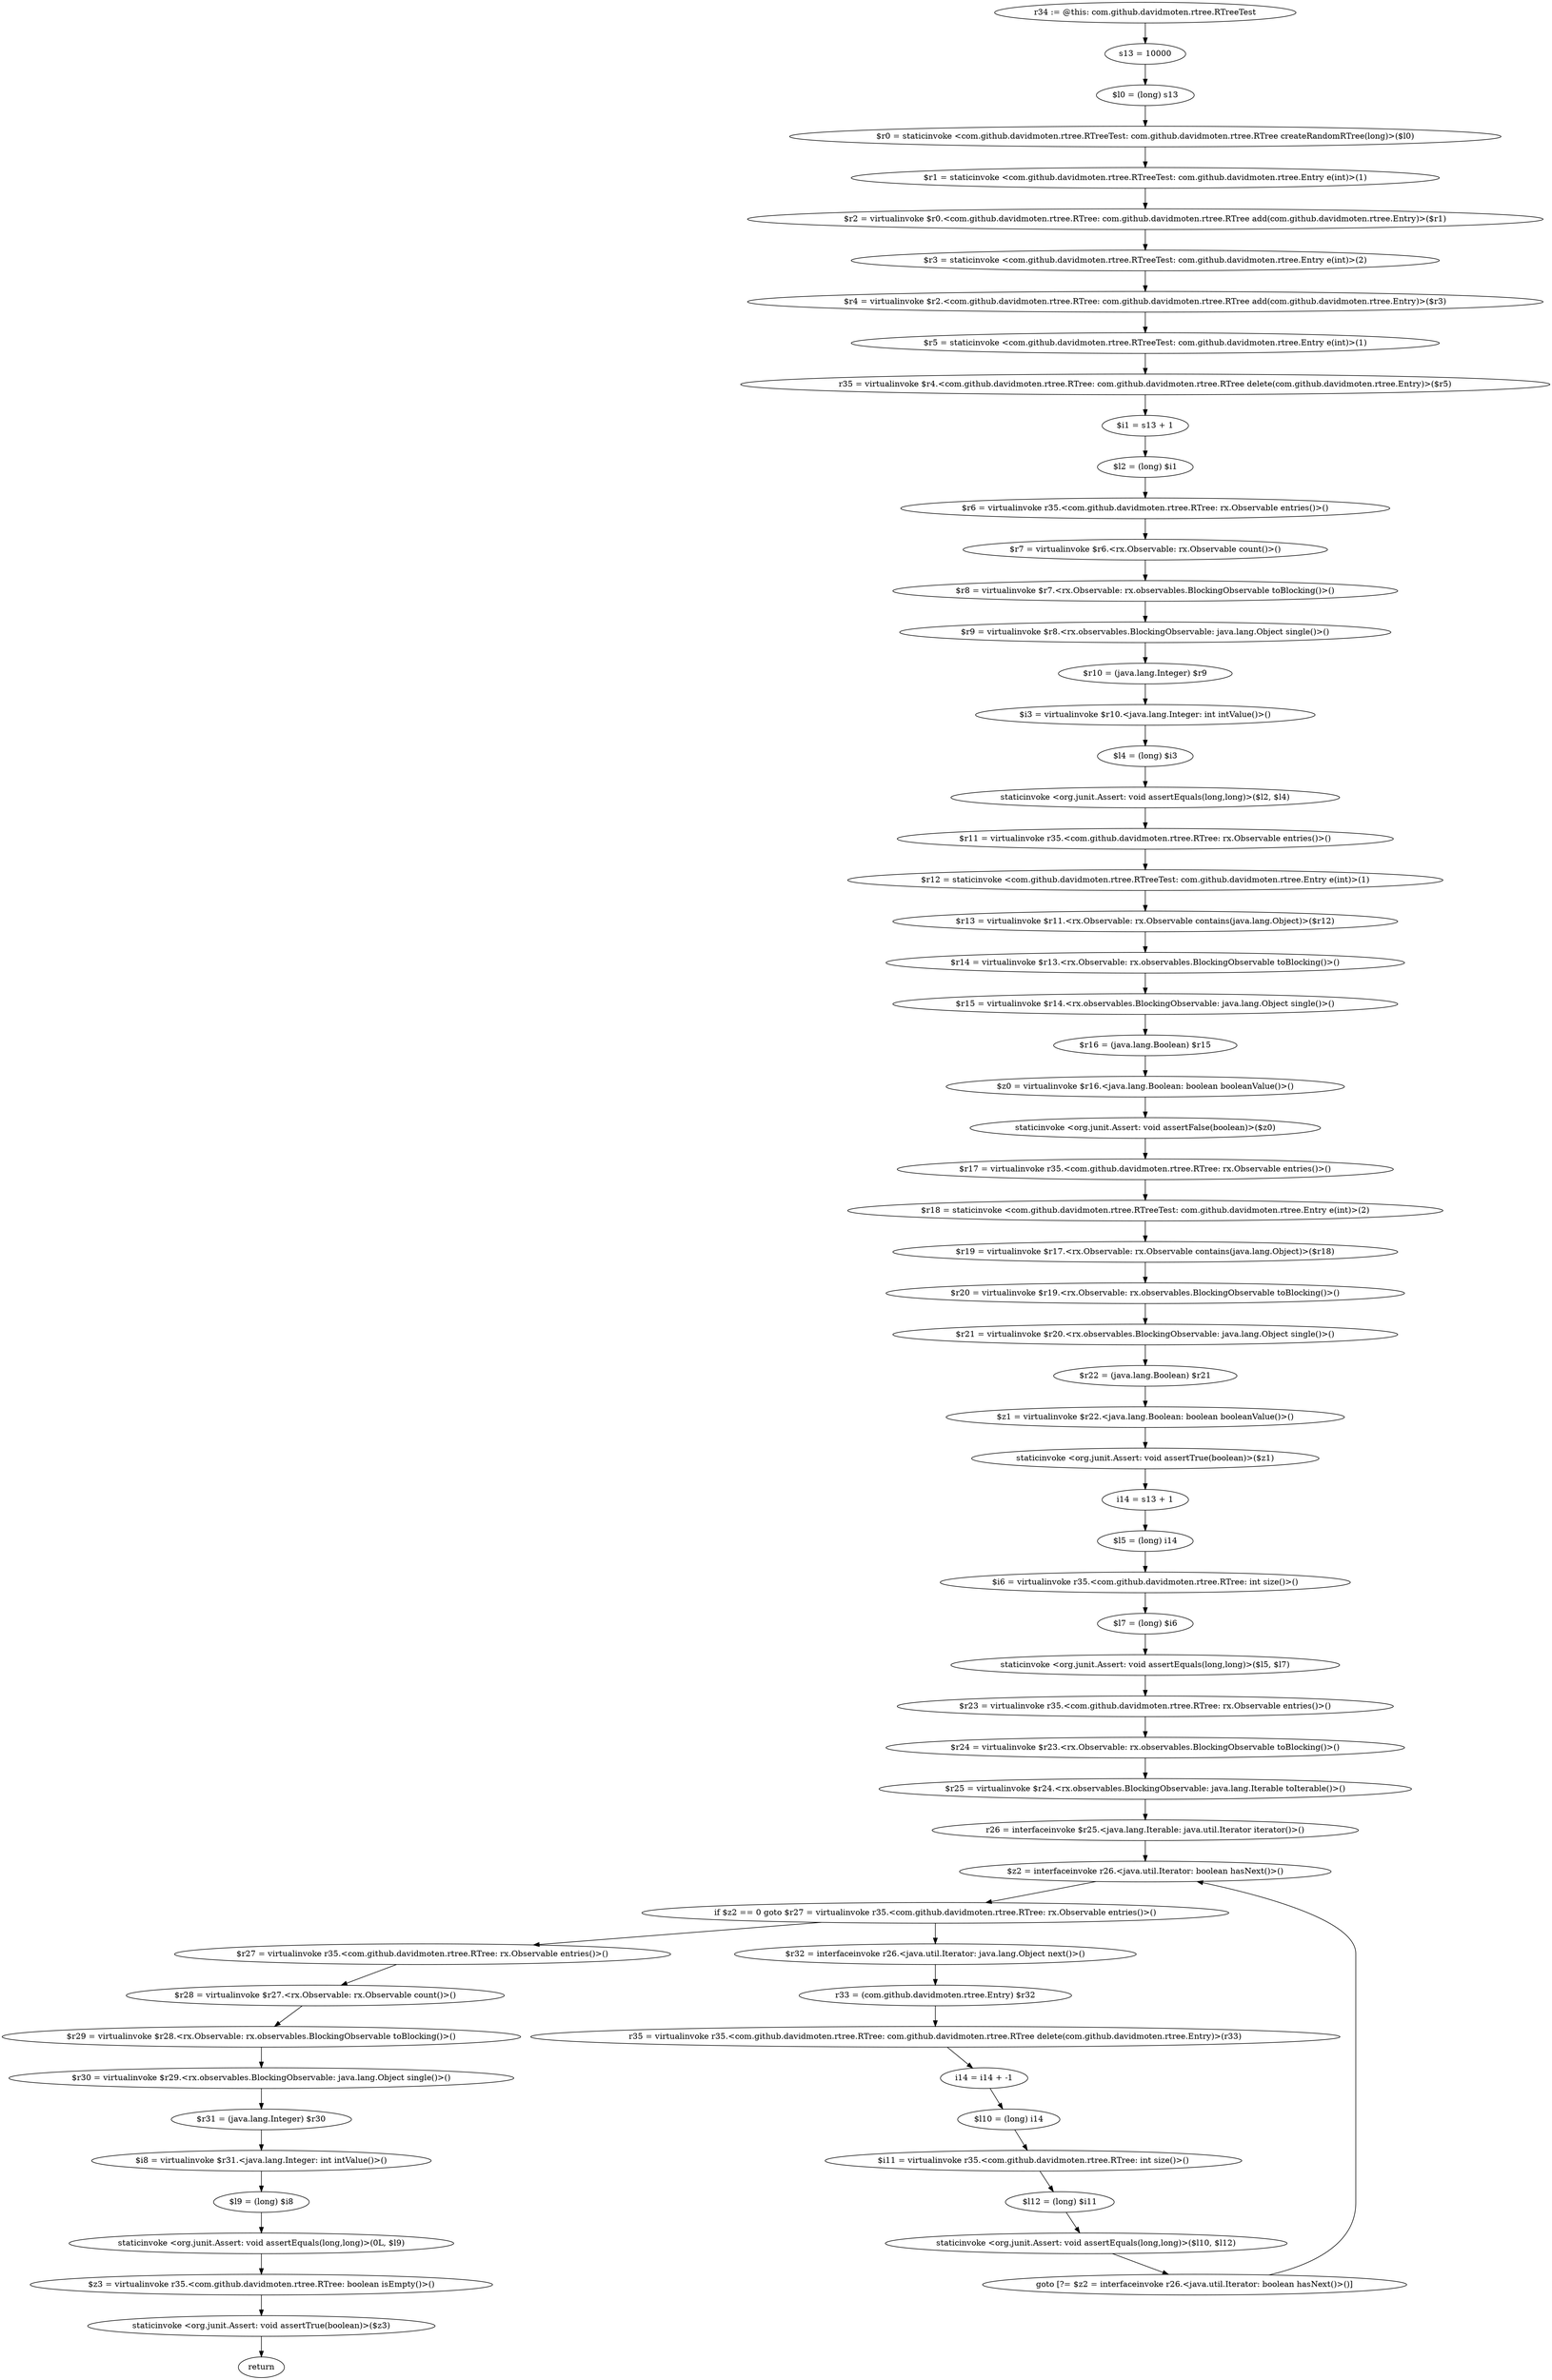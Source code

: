 digraph "unitGraph" {
    "r34 := @this: com.github.davidmoten.rtree.RTreeTest"
    "s13 = 10000"
    "$l0 = (long) s13"
    "$r0 = staticinvoke <com.github.davidmoten.rtree.RTreeTest: com.github.davidmoten.rtree.RTree createRandomRTree(long)>($l0)"
    "$r1 = staticinvoke <com.github.davidmoten.rtree.RTreeTest: com.github.davidmoten.rtree.Entry e(int)>(1)"
    "$r2 = virtualinvoke $r0.<com.github.davidmoten.rtree.RTree: com.github.davidmoten.rtree.RTree add(com.github.davidmoten.rtree.Entry)>($r1)"
    "$r3 = staticinvoke <com.github.davidmoten.rtree.RTreeTest: com.github.davidmoten.rtree.Entry e(int)>(2)"
    "$r4 = virtualinvoke $r2.<com.github.davidmoten.rtree.RTree: com.github.davidmoten.rtree.RTree add(com.github.davidmoten.rtree.Entry)>($r3)"
    "$r5 = staticinvoke <com.github.davidmoten.rtree.RTreeTest: com.github.davidmoten.rtree.Entry e(int)>(1)"
    "r35 = virtualinvoke $r4.<com.github.davidmoten.rtree.RTree: com.github.davidmoten.rtree.RTree delete(com.github.davidmoten.rtree.Entry)>($r5)"
    "$i1 = s13 + 1"
    "$l2 = (long) $i1"
    "$r6 = virtualinvoke r35.<com.github.davidmoten.rtree.RTree: rx.Observable entries()>()"
    "$r7 = virtualinvoke $r6.<rx.Observable: rx.Observable count()>()"
    "$r8 = virtualinvoke $r7.<rx.Observable: rx.observables.BlockingObservable toBlocking()>()"
    "$r9 = virtualinvoke $r8.<rx.observables.BlockingObservable: java.lang.Object single()>()"
    "$r10 = (java.lang.Integer) $r9"
    "$i3 = virtualinvoke $r10.<java.lang.Integer: int intValue()>()"
    "$l4 = (long) $i3"
    "staticinvoke <org.junit.Assert: void assertEquals(long,long)>($l2, $l4)"
    "$r11 = virtualinvoke r35.<com.github.davidmoten.rtree.RTree: rx.Observable entries()>()"
    "$r12 = staticinvoke <com.github.davidmoten.rtree.RTreeTest: com.github.davidmoten.rtree.Entry e(int)>(1)"
    "$r13 = virtualinvoke $r11.<rx.Observable: rx.Observable contains(java.lang.Object)>($r12)"
    "$r14 = virtualinvoke $r13.<rx.Observable: rx.observables.BlockingObservable toBlocking()>()"
    "$r15 = virtualinvoke $r14.<rx.observables.BlockingObservable: java.lang.Object single()>()"
    "$r16 = (java.lang.Boolean) $r15"
    "$z0 = virtualinvoke $r16.<java.lang.Boolean: boolean booleanValue()>()"
    "staticinvoke <org.junit.Assert: void assertFalse(boolean)>($z0)"
    "$r17 = virtualinvoke r35.<com.github.davidmoten.rtree.RTree: rx.Observable entries()>()"
    "$r18 = staticinvoke <com.github.davidmoten.rtree.RTreeTest: com.github.davidmoten.rtree.Entry e(int)>(2)"
    "$r19 = virtualinvoke $r17.<rx.Observable: rx.Observable contains(java.lang.Object)>($r18)"
    "$r20 = virtualinvoke $r19.<rx.Observable: rx.observables.BlockingObservable toBlocking()>()"
    "$r21 = virtualinvoke $r20.<rx.observables.BlockingObservable: java.lang.Object single()>()"
    "$r22 = (java.lang.Boolean) $r21"
    "$z1 = virtualinvoke $r22.<java.lang.Boolean: boolean booleanValue()>()"
    "staticinvoke <org.junit.Assert: void assertTrue(boolean)>($z1)"
    "i14 = s13 + 1"
    "$l5 = (long) i14"
    "$i6 = virtualinvoke r35.<com.github.davidmoten.rtree.RTree: int size()>()"
    "$l7 = (long) $i6"
    "staticinvoke <org.junit.Assert: void assertEquals(long,long)>($l5, $l7)"
    "$r23 = virtualinvoke r35.<com.github.davidmoten.rtree.RTree: rx.Observable entries()>()"
    "$r24 = virtualinvoke $r23.<rx.Observable: rx.observables.BlockingObservable toBlocking()>()"
    "$r25 = virtualinvoke $r24.<rx.observables.BlockingObservable: java.lang.Iterable toIterable()>()"
    "r26 = interfaceinvoke $r25.<java.lang.Iterable: java.util.Iterator iterator()>()"
    "$z2 = interfaceinvoke r26.<java.util.Iterator: boolean hasNext()>()"
    "if $z2 == 0 goto $r27 = virtualinvoke r35.<com.github.davidmoten.rtree.RTree: rx.Observable entries()>()"
    "$r32 = interfaceinvoke r26.<java.util.Iterator: java.lang.Object next()>()"
    "r33 = (com.github.davidmoten.rtree.Entry) $r32"
    "r35 = virtualinvoke r35.<com.github.davidmoten.rtree.RTree: com.github.davidmoten.rtree.RTree delete(com.github.davidmoten.rtree.Entry)>(r33)"
    "i14 = i14 + -1"
    "$l10 = (long) i14"
    "$i11 = virtualinvoke r35.<com.github.davidmoten.rtree.RTree: int size()>()"
    "$l12 = (long) $i11"
    "staticinvoke <org.junit.Assert: void assertEquals(long,long)>($l10, $l12)"
    "goto [?= $z2 = interfaceinvoke r26.<java.util.Iterator: boolean hasNext()>()]"
    "$r27 = virtualinvoke r35.<com.github.davidmoten.rtree.RTree: rx.Observable entries()>()"
    "$r28 = virtualinvoke $r27.<rx.Observable: rx.Observable count()>()"
    "$r29 = virtualinvoke $r28.<rx.Observable: rx.observables.BlockingObservable toBlocking()>()"
    "$r30 = virtualinvoke $r29.<rx.observables.BlockingObservable: java.lang.Object single()>()"
    "$r31 = (java.lang.Integer) $r30"
    "$i8 = virtualinvoke $r31.<java.lang.Integer: int intValue()>()"
    "$l9 = (long) $i8"
    "staticinvoke <org.junit.Assert: void assertEquals(long,long)>(0L, $l9)"
    "$z3 = virtualinvoke r35.<com.github.davidmoten.rtree.RTree: boolean isEmpty()>()"
    "staticinvoke <org.junit.Assert: void assertTrue(boolean)>($z3)"
    "return"
    "r34 := @this: com.github.davidmoten.rtree.RTreeTest"->"s13 = 10000";
    "s13 = 10000"->"$l0 = (long) s13";
    "$l0 = (long) s13"->"$r0 = staticinvoke <com.github.davidmoten.rtree.RTreeTest: com.github.davidmoten.rtree.RTree createRandomRTree(long)>($l0)";
    "$r0 = staticinvoke <com.github.davidmoten.rtree.RTreeTest: com.github.davidmoten.rtree.RTree createRandomRTree(long)>($l0)"->"$r1 = staticinvoke <com.github.davidmoten.rtree.RTreeTest: com.github.davidmoten.rtree.Entry e(int)>(1)";
    "$r1 = staticinvoke <com.github.davidmoten.rtree.RTreeTest: com.github.davidmoten.rtree.Entry e(int)>(1)"->"$r2 = virtualinvoke $r0.<com.github.davidmoten.rtree.RTree: com.github.davidmoten.rtree.RTree add(com.github.davidmoten.rtree.Entry)>($r1)";
    "$r2 = virtualinvoke $r0.<com.github.davidmoten.rtree.RTree: com.github.davidmoten.rtree.RTree add(com.github.davidmoten.rtree.Entry)>($r1)"->"$r3 = staticinvoke <com.github.davidmoten.rtree.RTreeTest: com.github.davidmoten.rtree.Entry e(int)>(2)";
    "$r3 = staticinvoke <com.github.davidmoten.rtree.RTreeTest: com.github.davidmoten.rtree.Entry e(int)>(2)"->"$r4 = virtualinvoke $r2.<com.github.davidmoten.rtree.RTree: com.github.davidmoten.rtree.RTree add(com.github.davidmoten.rtree.Entry)>($r3)";
    "$r4 = virtualinvoke $r2.<com.github.davidmoten.rtree.RTree: com.github.davidmoten.rtree.RTree add(com.github.davidmoten.rtree.Entry)>($r3)"->"$r5 = staticinvoke <com.github.davidmoten.rtree.RTreeTest: com.github.davidmoten.rtree.Entry e(int)>(1)";
    "$r5 = staticinvoke <com.github.davidmoten.rtree.RTreeTest: com.github.davidmoten.rtree.Entry e(int)>(1)"->"r35 = virtualinvoke $r4.<com.github.davidmoten.rtree.RTree: com.github.davidmoten.rtree.RTree delete(com.github.davidmoten.rtree.Entry)>($r5)";
    "r35 = virtualinvoke $r4.<com.github.davidmoten.rtree.RTree: com.github.davidmoten.rtree.RTree delete(com.github.davidmoten.rtree.Entry)>($r5)"->"$i1 = s13 + 1";
    "$i1 = s13 + 1"->"$l2 = (long) $i1";
    "$l2 = (long) $i1"->"$r6 = virtualinvoke r35.<com.github.davidmoten.rtree.RTree: rx.Observable entries()>()";
    "$r6 = virtualinvoke r35.<com.github.davidmoten.rtree.RTree: rx.Observable entries()>()"->"$r7 = virtualinvoke $r6.<rx.Observable: rx.Observable count()>()";
    "$r7 = virtualinvoke $r6.<rx.Observable: rx.Observable count()>()"->"$r8 = virtualinvoke $r7.<rx.Observable: rx.observables.BlockingObservable toBlocking()>()";
    "$r8 = virtualinvoke $r7.<rx.Observable: rx.observables.BlockingObservable toBlocking()>()"->"$r9 = virtualinvoke $r8.<rx.observables.BlockingObservable: java.lang.Object single()>()";
    "$r9 = virtualinvoke $r8.<rx.observables.BlockingObservable: java.lang.Object single()>()"->"$r10 = (java.lang.Integer) $r9";
    "$r10 = (java.lang.Integer) $r9"->"$i3 = virtualinvoke $r10.<java.lang.Integer: int intValue()>()";
    "$i3 = virtualinvoke $r10.<java.lang.Integer: int intValue()>()"->"$l4 = (long) $i3";
    "$l4 = (long) $i3"->"staticinvoke <org.junit.Assert: void assertEquals(long,long)>($l2, $l4)";
    "staticinvoke <org.junit.Assert: void assertEquals(long,long)>($l2, $l4)"->"$r11 = virtualinvoke r35.<com.github.davidmoten.rtree.RTree: rx.Observable entries()>()";
    "$r11 = virtualinvoke r35.<com.github.davidmoten.rtree.RTree: rx.Observable entries()>()"->"$r12 = staticinvoke <com.github.davidmoten.rtree.RTreeTest: com.github.davidmoten.rtree.Entry e(int)>(1)";
    "$r12 = staticinvoke <com.github.davidmoten.rtree.RTreeTest: com.github.davidmoten.rtree.Entry e(int)>(1)"->"$r13 = virtualinvoke $r11.<rx.Observable: rx.Observable contains(java.lang.Object)>($r12)";
    "$r13 = virtualinvoke $r11.<rx.Observable: rx.Observable contains(java.lang.Object)>($r12)"->"$r14 = virtualinvoke $r13.<rx.Observable: rx.observables.BlockingObservable toBlocking()>()";
    "$r14 = virtualinvoke $r13.<rx.Observable: rx.observables.BlockingObservable toBlocking()>()"->"$r15 = virtualinvoke $r14.<rx.observables.BlockingObservable: java.lang.Object single()>()";
    "$r15 = virtualinvoke $r14.<rx.observables.BlockingObservable: java.lang.Object single()>()"->"$r16 = (java.lang.Boolean) $r15";
    "$r16 = (java.lang.Boolean) $r15"->"$z0 = virtualinvoke $r16.<java.lang.Boolean: boolean booleanValue()>()";
    "$z0 = virtualinvoke $r16.<java.lang.Boolean: boolean booleanValue()>()"->"staticinvoke <org.junit.Assert: void assertFalse(boolean)>($z0)";
    "staticinvoke <org.junit.Assert: void assertFalse(boolean)>($z0)"->"$r17 = virtualinvoke r35.<com.github.davidmoten.rtree.RTree: rx.Observable entries()>()";
    "$r17 = virtualinvoke r35.<com.github.davidmoten.rtree.RTree: rx.Observable entries()>()"->"$r18 = staticinvoke <com.github.davidmoten.rtree.RTreeTest: com.github.davidmoten.rtree.Entry e(int)>(2)";
    "$r18 = staticinvoke <com.github.davidmoten.rtree.RTreeTest: com.github.davidmoten.rtree.Entry e(int)>(2)"->"$r19 = virtualinvoke $r17.<rx.Observable: rx.Observable contains(java.lang.Object)>($r18)";
    "$r19 = virtualinvoke $r17.<rx.Observable: rx.Observable contains(java.lang.Object)>($r18)"->"$r20 = virtualinvoke $r19.<rx.Observable: rx.observables.BlockingObservable toBlocking()>()";
    "$r20 = virtualinvoke $r19.<rx.Observable: rx.observables.BlockingObservable toBlocking()>()"->"$r21 = virtualinvoke $r20.<rx.observables.BlockingObservable: java.lang.Object single()>()";
    "$r21 = virtualinvoke $r20.<rx.observables.BlockingObservable: java.lang.Object single()>()"->"$r22 = (java.lang.Boolean) $r21";
    "$r22 = (java.lang.Boolean) $r21"->"$z1 = virtualinvoke $r22.<java.lang.Boolean: boolean booleanValue()>()";
    "$z1 = virtualinvoke $r22.<java.lang.Boolean: boolean booleanValue()>()"->"staticinvoke <org.junit.Assert: void assertTrue(boolean)>($z1)";
    "staticinvoke <org.junit.Assert: void assertTrue(boolean)>($z1)"->"i14 = s13 + 1";
    "i14 = s13 + 1"->"$l5 = (long) i14";
    "$l5 = (long) i14"->"$i6 = virtualinvoke r35.<com.github.davidmoten.rtree.RTree: int size()>()";
    "$i6 = virtualinvoke r35.<com.github.davidmoten.rtree.RTree: int size()>()"->"$l7 = (long) $i6";
    "$l7 = (long) $i6"->"staticinvoke <org.junit.Assert: void assertEquals(long,long)>($l5, $l7)";
    "staticinvoke <org.junit.Assert: void assertEquals(long,long)>($l5, $l7)"->"$r23 = virtualinvoke r35.<com.github.davidmoten.rtree.RTree: rx.Observable entries()>()";
    "$r23 = virtualinvoke r35.<com.github.davidmoten.rtree.RTree: rx.Observable entries()>()"->"$r24 = virtualinvoke $r23.<rx.Observable: rx.observables.BlockingObservable toBlocking()>()";
    "$r24 = virtualinvoke $r23.<rx.Observable: rx.observables.BlockingObservable toBlocking()>()"->"$r25 = virtualinvoke $r24.<rx.observables.BlockingObservable: java.lang.Iterable toIterable()>()";
    "$r25 = virtualinvoke $r24.<rx.observables.BlockingObservable: java.lang.Iterable toIterable()>()"->"r26 = interfaceinvoke $r25.<java.lang.Iterable: java.util.Iterator iterator()>()";
    "r26 = interfaceinvoke $r25.<java.lang.Iterable: java.util.Iterator iterator()>()"->"$z2 = interfaceinvoke r26.<java.util.Iterator: boolean hasNext()>()";
    "$z2 = interfaceinvoke r26.<java.util.Iterator: boolean hasNext()>()"->"if $z2 == 0 goto $r27 = virtualinvoke r35.<com.github.davidmoten.rtree.RTree: rx.Observable entries()>()";
    "if $z2 == 0 goto $r27 = virtualinvoke r35.<com.github.davidmoten.rtree.RTree: rx.Observable entries()>()"->"$r32 = interfaceinvoke r26.<java.util.Iterator: java.lang.Object next()>()";
    "if $z2 == 0 goto $r27 = virtualinvoke r35.<com.github.davidmoten.rtree.RTree: rx.Observable entries()>()"->"$r27 = virtualinvoke r35.<com.github.davidmoten.rtree.RTree: rx.Observable entries()>()";
    "$r32 = interfaceinvoke r26.<java.util.Iterator: java.lang.Object next()>()"->"r33 = (com.github.davidmoten.rtree.Entry) $r32";
    "r33 = (com.github.davidmoten.rtree.Entry) $r32"->"r35 = virtualinvoke r35.<com.github.davidmoten.rtree.RTree: com.github.davidmoten.rtree.RTree delete(com.github.davidmoten.rtree.Entry)>(r33)";
    "r35 = virtualinvoke r35.<com.github.davidmoten.rtree.RTree: com.github.davidmoten.rtree.RTree delete(com.github.davidmoten.rtree.Entry)>(r33)"->"i14 = i14 + -1";
    "i14 = i14 + -1"->"$l10 = (long) i14";
    "$l10 = (long) i14"->"$i11 = virtualinvoke r35.<com.github.davidmoten.rtree.RTree: int size()>()";
    "$i11 = virtualinvoke r35.<com.github.davidmoten.rtree.RTree: int size()>()"->"$l12 = (long) $i11";
    "$l12 = (long) $i11"->"staticinvoke <org.junit.Assert: void assertEquals(long,long)>($l10, $l12)";
    "staticinvoke <org.junit.Assert: void assertEquals(long,long)>($l10, $l12)"->"goto [?= $z2 = interfaceinvoke r26.<java.util.Iterator: boolean hasNext()>()]";
    "goto [?= $z2 = interfaceinvoke r26.<java.util.Iterator: boolean hasNext()>()]"->"$z2 = interfaceinvoke r26.<java.util.Iterator: boolean hasNext()>()";
    "$r27 = virtualinvoke r35.<com.github.davidmoten.rtree.RTree: rx.Observable entries()>()"->"$r28 = virtualinvoke $r27.<rx.Observable: rx.Observable count()>()";
    "$r28 = virtualinvoke $r27.<rx.Observable: rx.Observable count()>()"->"$r29 = virtualinvoke $r28.<rx.Observable: rx.observables.BlockingObservable toBlocking()>()";
    "$r29 = virtualinvoke $r28.<rx.Observable: rx.observables.BlockingObservable toBlocking()>()"->"$r30 = virtualinvoke $r29.<rx.observables.BlockingObservable: java.lang.Object single()>()";
    "$r30 = virtualinvoke $r29.<rx.observables.BlockingObservable: java.lang.Object single()>()"->"$r31 = (java.lang.Integer) $r30";
    "$r31 = (java.lang.Integer) $r30"->"$i8 = virtualinvoke $r31.<java.lang.Integer: int intValue()>()";
    "$i8 = virtualinvoke $r31.<java.lang.Integer: int intValue()>()"->"$l9 = (long) $i8";
    "$l9 = (long) $i8"->"staticinvoke <org.junit.Assert: void assertEquals(long,long)>(0L, $l9)";
    "staticinvoke <org.junit.Assert: void assertEquals(long,long)>(0L, $l9)"->"$z3 = virtualinvoke r35.<com.github.davidmoten.rtree.RTree: boolean isEmpty()>()";
    "$z3 = virtualinvoke r35.<com.github.davidmoten.rtree.RTree: boolean isEmpty()>()"->"staticinvoke <org.junit.Assert: void assertTrue(boolean)>($z3)";
    "staticinvoke <org.junit.Assert: void assertTrue(boolean)>($z3)"->"return";
}
